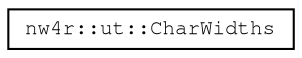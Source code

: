 digraph "Graphical Class Hierarchy"
{
 // LATEX_PDF_SIZE
  edge [fontname="FreeMono",fontsize="10",labelfontname="FreeMono",labelfontsize="10"];
  node [fontname="FreeMono",fontsize="10",shape=record];
  rankdir="LR";
  Node0 [label="nw4r::ut::CharWidths",height=0.2,width=0.4,color="black", fillcolor="white", style="filled",URL="$structnw4r_1_1ut_1_1_char_widths.html",tooltip=" "];
}
